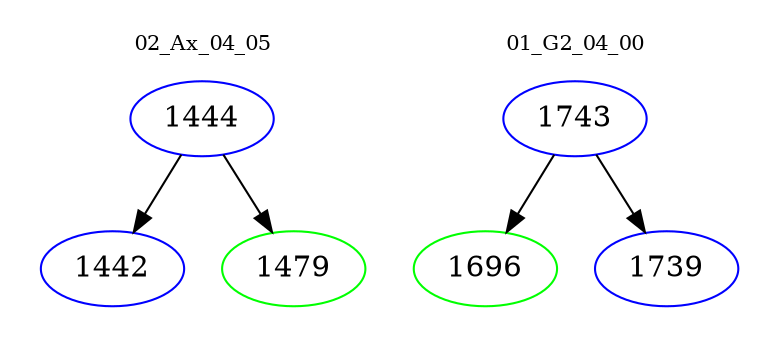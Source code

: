 digraph{
subgraph cluster_0 {
color = white
label = "02_Ax_04_05";
fontsize=10;
T0_1444 [label="1444", color="blue"]
T0_1444 -> T0_1442 [color="black"]
T0_1442 [label="1442", color="blue"]
T0_1444 -> T0_1479 [color="black"]
T0_1479 [label="1479", color="green"]
}
subgraph cluster_1 {
color = white
label = "01_G2_04_00";
fontsize=10;
T1_1743 [label="1743", color="blue"]
T1_1743 -> T1_1696 [color="black"]
T1_1696 [label="1696", color="green"]
T1_1743 -> T1_1739 [color="black"]
T1_1739 [label="1739", color="blue"]
}
}
